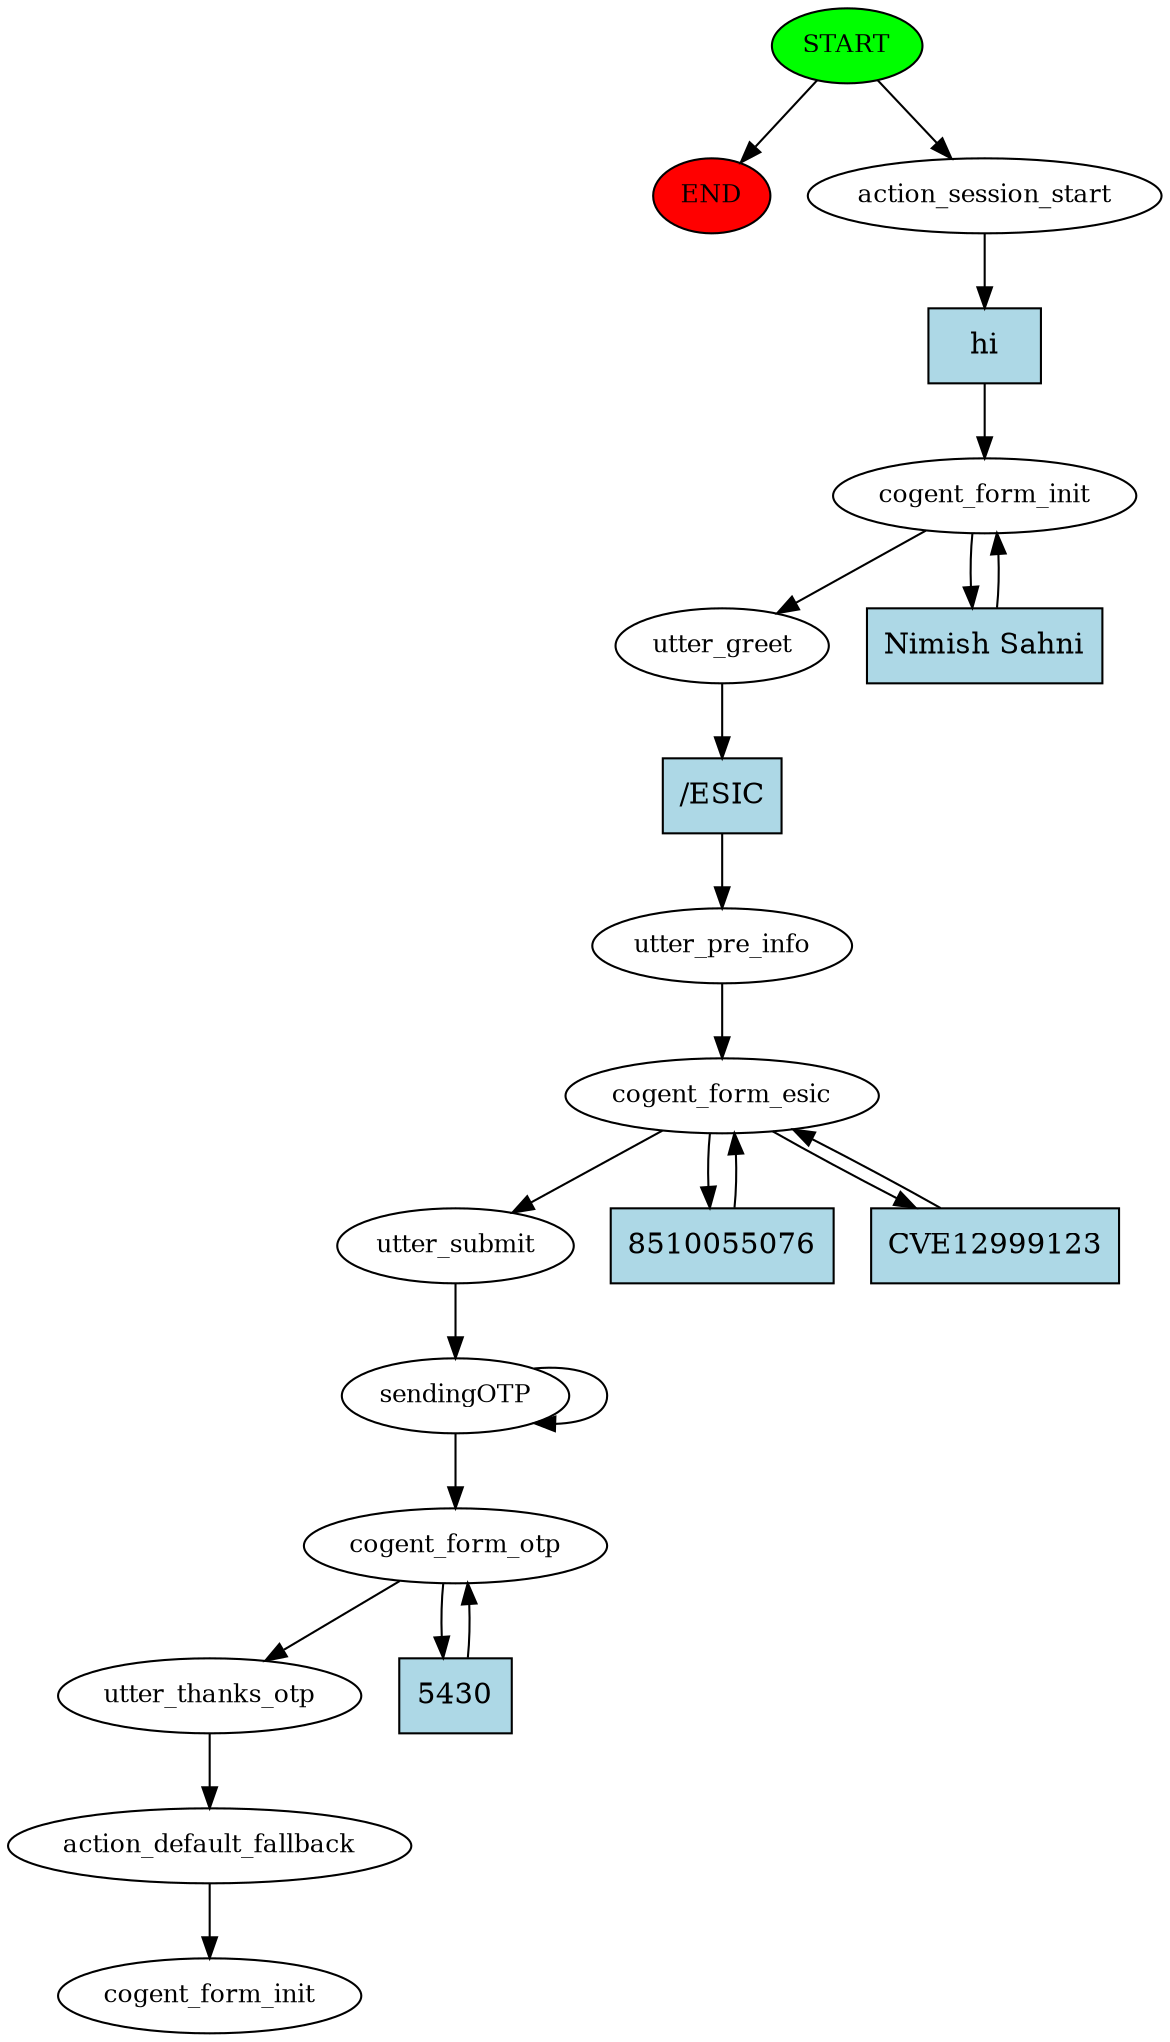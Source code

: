 digraph  {
0 [class="start active", fillcolor=green, fontsize=12, label=START, style=filled];
"-1" [class=end, fillcolor=red, fontsize=12, label=END, style=filled];
1 [class=active, fontsize=12, label=action_session_start];
2 [class=active, fontsize=12, label=cogent_form_init];
4 [class=active, fontsize=12, label=utter_greet];
5 [class=active, fontsize=12, label=utter_pre_info];
6 [class=active, fontsize=12, label=cogent_form_esic];
9 [class=active, fontsize=12, label=utter_submit];
10 [class=active, fontsize=12, label=sendingOTP];
12 [class=active, fontsize=12, label=cogent_form_otp];
14 [class=active, fontsize=12, label=utter_thanks_otp];
15 [class=active, fontsize=12, label=action_default_fallback];
16 [class="dashed active", fontsize=12, label=cogent_form_init];
17 [class="intent active", fillcolor=lightblue, label=hi, shape=rect, style=filled];
18 [class="intent active", fillcolor=lightblue, label="Nimish Sahni", shape=rect, style=filled];
19 [class="intent active", fillcolor=lightblue, label="/ESIC", shape=rect, style=filled];
20 [class="intent active", fillcolor=lightblue, label=8510055076, shape=rect, style=filled];
21 [class="intent active", fillcolor=lightblue, label=CVE12999123, shape=rect, style=filled];
22 [class="intent active", fillcolor=lightblue, label=5430, shape=rect, style=filled];
0 -> "-1"  [class="", key=NONE, label=""];
0 -> 1  [class=active, key=NONE, label=""];
1 -> 17  [class=active, key=0];
2 -> 4  [class=active, key=NONE, label=""];
2 -> 18  [class=active, key=0];
4 -> 19  [class=active, key=0];
5 -> 6  [class=active, key=NONE, label=""];
6 -> 9  [class=active, key=NONE, label=""];
6 -> 20  [class=active, key=0];
6 -> 21  [class=active, key=0];
9 -> 10  [class=active, key=NONE, label=""];
10 -> 12  [class=active, key=NONE, label=""];
10 -> 10  [class=active, key=NONE, label=""];
12 -> 14  [class=active, key=NONE, label=""];
12 -> 22  [class=active, key=0];
14 -> 15  [class=active, key=NONE, label=""];
15 -> 16  [class=active, key=NONE, label=""];
17 -> 2  [class=active, key=0];
18 -> 2  [class=active, key=0];
19 -> 5  [class=active, key=0];
20 -> 6  [class=active, key=0];
21 -> 6  [class=active, key=0];
22 -> 12  [class=active, key=0];
}

